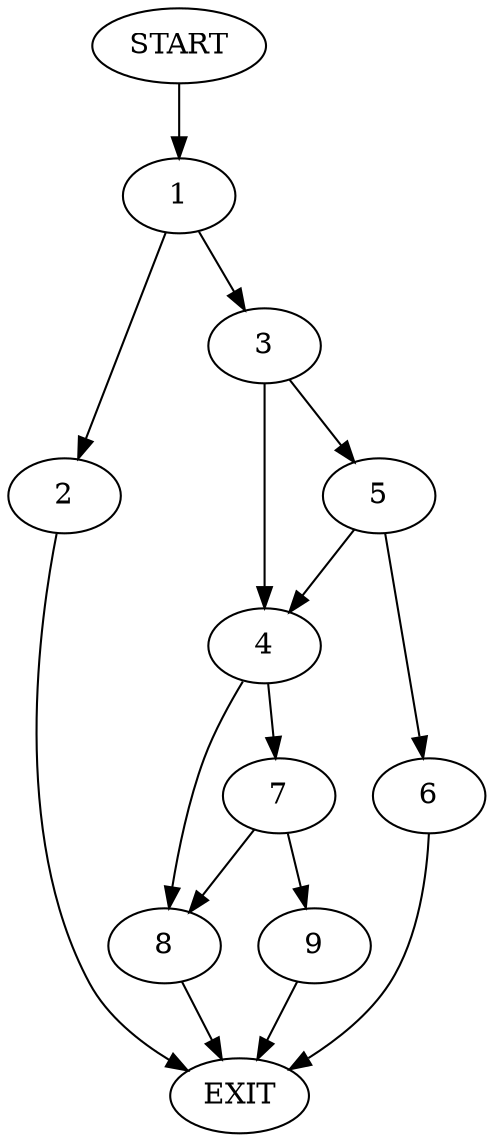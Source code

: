 digraph {
0 [label="START"]
10 [label="EXIT"]
0 -> 1
1 -> 2
1 -> 3
2 -> 10
3 -> 4
3 -> 5
5 -> 4
5 -> 6
4 -> 7
4 -> 8
6 -> 10
7 -> 9
7 -> 8
8 -> 10
9 -> 10
}
